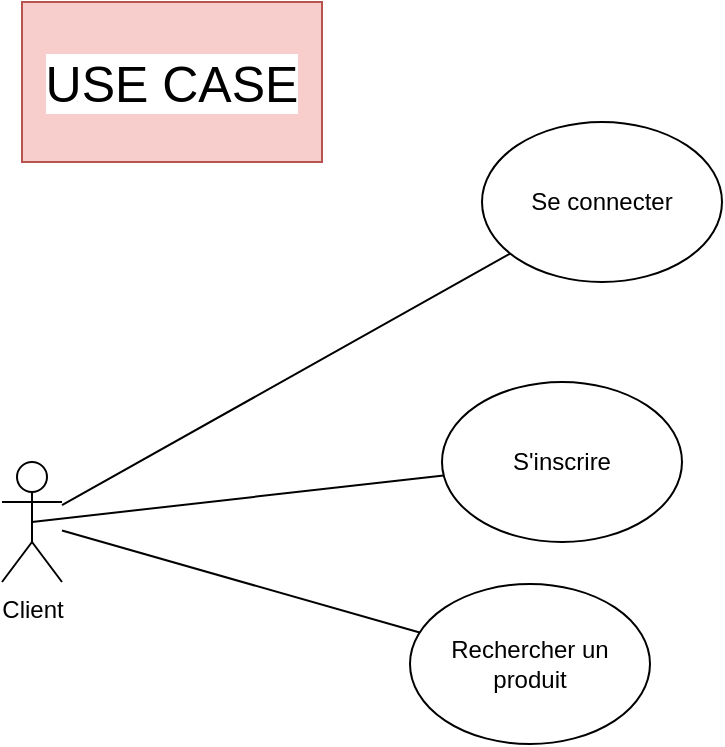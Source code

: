 <mxfile version="24.6.4" type="device">
  <diagram id="C5RBs43oDa-KdzZeNtuy" name="Page-1">
    <mxGraphModel dx="1908" dy="2361" grid="1" gridSize="10" guides="1" tooltips="1" connect="1" arrows="1" fold="1" page="1" pageScale="1" pageWidth="827" pageHeight="1169" math="0" shadow="0">
      <root>
        <mxCell id="WIyWlLk6GJQsqaUBKTNV-0" />
        <mxCell id="WIyWlLk6GJQsqaUBKTNV-1" parent="WIyWlLk6GJQsqaUBKTNV-0" />
        <mxCell id="bL9Zwhyr0T-iqH0LjG1K-3" style="rounded=0;orthogonalLoop=1;jettySize=auto;html=1;endArrow=none;endFill=0;" parent="WIyWlLk6GJQsqaUBKTNV-1" source="bL9Zwhyr0T-iqH0LjG1K-0" target="bL9Zwhyr0T-iqH0LjG1K-2" edge="1">
          <mxGeometry relative="1" as="geometry" />
        </mxCell>
        <mxCell id="bL9Zwhyr0T-iqH0LjG1K-6" style="rounded=0;orthogonalLoop=1;jettySize=auto;html=1;endArrow=none;endFill=0;" parent="WIyWlLk6GJQsqaUBKTNV-1" source="bL9Zwhyr0T-iqH0LjG1K-0" target="bL9Zwhyr0T-iqH0LjG1K-5" edge="1">
          <mxGeometry relative="1" as="geometry" />
        </mxCell>
        <mxCell id="bL9Zwhyr0T-iqH0LjG1K-0" value="Client" style="shape=umlActor;verticalLabelPosition=bottom;verticalAlign=top;html=1;outlineConnect=0;" parent="WIyWlLk6GJQsqaUBKTNV-1" vertex="1">
          <mxGeometry x="210" y="-520" width="30" height="60" as="geometry" />
        </mxCell>
        <mxCell id="bL9Zwhyr0T-iqH0LjG1K-8" style="edgeStyle=none;shape=connector;rounded=0;orthogonalLoop=1;jettySize=auto;html=1;strokeColor=default;align=center;verticalAlign=middle;fontFamily=Helvetica;fontSize=11;fontColor=default;labelBackgroundColor=default;endArrow=none;endFill=0;exitX=0.5;exitY=0.5;exitDx=0;exitDy=0;exitPerimeter=0;" parent="WIyWlLk6GJQsqaUBKTNV-1" source="bL9Zwhyr0T-iqH0LjG1K-0" target="bL9Zwhyr0T-iqH0LjG1K-47" edge="1">
          <mxGeometry relative="1" as="geometry">
            <mxPoint x="240" y="-344.771" as="sourcePoint" />
          </mxGeometry>
        </mxCell>
        <mxCell id="bL9Zwhyr0T-iqH0LjG1K-2" value="Se connecter" style="ellipse;whiteSpace=wrap;html=1;" parent="WIyWlLk6GJQsqaUBKTNV-1" vertex="1">
          <mxGeometry x="450" y="-690" width="120" height="80" as="geometry" />
        </mxCell>
        <mxCell id="bL9Zwhyr0T-iqH0LjG1K-5" value="Rechercher un produit" style="ellipse;whiteSpace=wrap;html=1;" parent="WIyWlLk6GJQsqaUBKTNV-1" vertex="1">
          <mxGeometry x="414" y="-459" width="120" height="80" as="geometry" />
        </mxCell>
        <mxCell id="bL9Zwhyr0T-iqH0LjG1K-9" value="&lt;font style=&quot;font-size: 25px;&quot;&gt;USE CASE&lt;/font&gt;" style="text;html=1;align=center;verticalAlign=middle;whiteSpace=wrap;rounded=0;fontFamily=Helvetica;fontSize=11;labelBackgroundColor=default;fillColor=#f8cecc;strokeColor=#b85450;" parent="WIyWlLk6GJQsqaUBKTNV-1" vertex="1">
          <mxGeometry x="220" y="-750" width="150" height="80" as="geometry" />
        </mxCell>
        <mxCell id="bL9Zwhyr0T-iqH0LjG1K-47" value="S&#39;inscrire" style="ellipse;whiteSpace=wrap;html=1;" parent="WIyWlLk6GJQsqaUBKTNV-1" vertex="1">
          <mxGeometry x="430" y="-560" width="120" height="80" as="geometry" />
        </mxCell>
      </root>
    </mxGraphModel>
  </diagram>
</mxfile>
